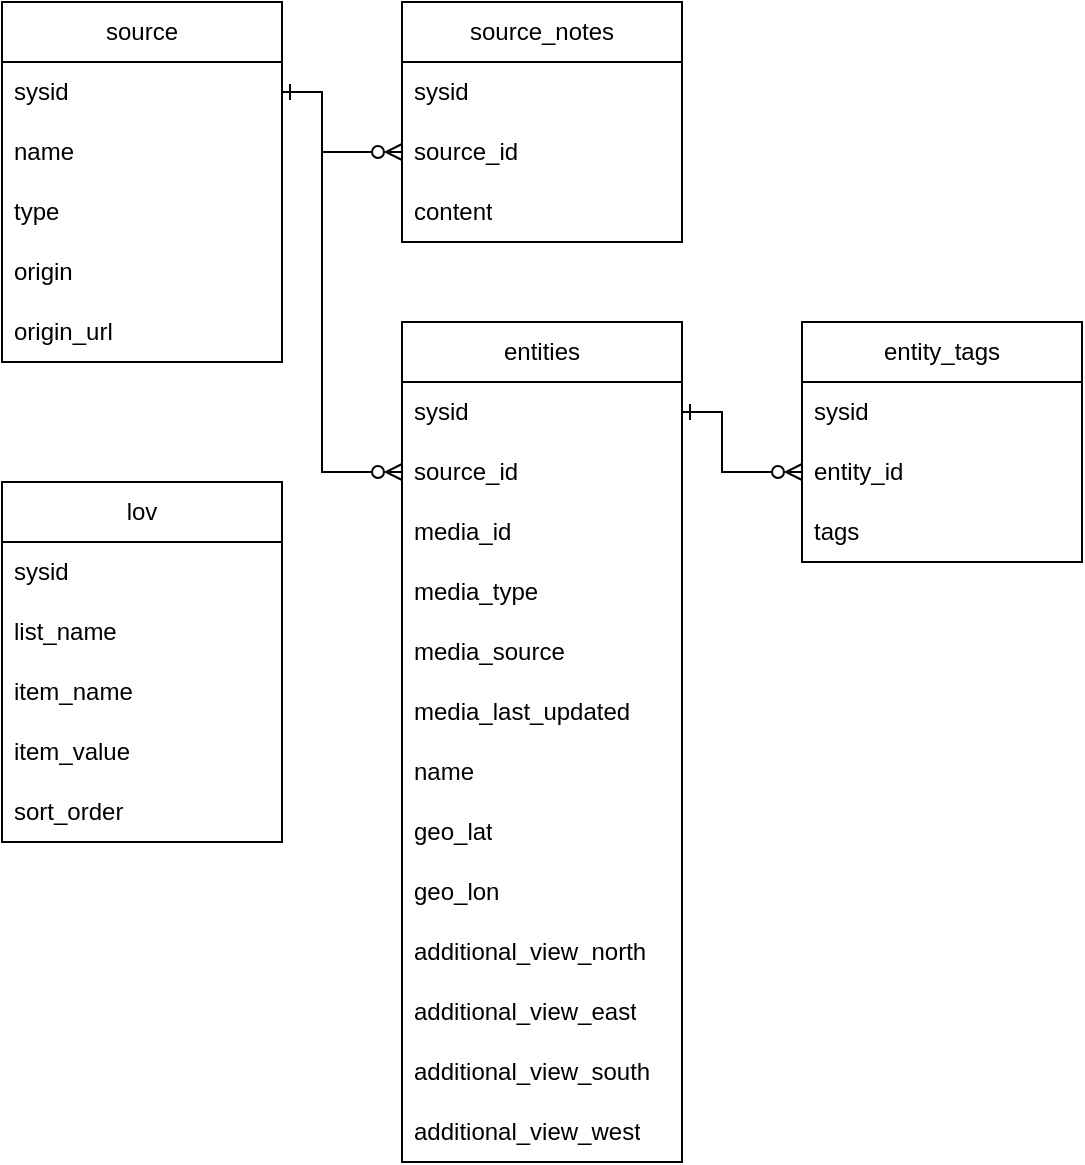 <mxfile version="26.1.1">
  <diagram name="Page-1" id="yVJJ9WMUcYnZzy5GxYFc">
    <mxGraphModel dx="712" dy="745" grid="1" gridSize="10" guides="1" tooltips="1" connect="1" arrows="1" fold="1" page="1" pageScale="1" pageWidth="1100" pageHeight="850" math="0" shadow="0">
      <root>
        <mxCell id="0" />
        <mxCell id="1" parent="0" />
        <mxCell id="NvVDG9numBzIo9xpwMrT-1" value="source" style="swimlane;fontStyle=0;childLayout=stackLayout;horizontal=1;startSize=30;horizontalStack=0;resizeParent=1;resizeParentMax=0;resizeLast=0;collapsible=1;marginBottom=0;whiteSpace=wrap;html=1;" vertex="1" parent="1">
          <mxGeometry x="40" y="40" width="140" height="180" as="geometry" />
        </mxCell>
        <mxCell id="NvVDG9numBzIo9xpwMrT-2" value="sysid" style="text;strokeColor=none;fillColor=none;align=left;verticalAlign=middle;spacingLeft=4;spacingRight=4;overflow=hidden;points=[[0,0.5],[1,0.5]];portConstraint=eastwest;rotatable=0;whiteSpace=wrap;html=1;" vertex="1" parent="NvVDG9numBzIo9xpwMrT-1">
          <mxGeometry y="30" width="140" height="30" as="geometry" />
        </mxCell>
        <mxCell id="NvVDG9numBzIo9xpwMrT-3" value="name" style="text;strokeColor=none;fillColor=none;align=left;verticalAlign=middle;spacingLeft=4;spacingRight=4;overflow=hidden;points=[[0,0.5],[1,0.5]];portConstraint=eastwest;rotatable=0;whiteSpace=wrap;html=1;" vertex="1" parent="NvVDG9numBzIo9xpwMrT-1">
          <mxGeometry y="60" width="140" height="30" as="geometry" />
        </mxCell>
        <mxCell id="NvVDG9numBzIo9xpwMrT-4" value="type" style="text;strokeColor=none;fillColor=none;align=left;verticalAlign=middle;spacingLeft=4;spacingRight=4;overflow=hidden;points=[[0,0.5],[1,0.5]];portConstraint=eastwest;rotatable=0;whiteSpace=wrap;html=1;" vertex="1" parent="NvVDG9numBzIo9xpwMrT-1">
          <mxGeometry y="90" width="140" height="30" as="geometry" />
        </mxCell>
        <mxCell id="NvVDG9numBzIo9xpwMrT-5" value="origin" style="text;strokeColor=none;fillColor=none;align=left;verticalAlign=middle;spacingLeft=4;spacingRight=4;overflow=hidden;points=[[0,0.5],[1,0.5]];portConstraint=eastwest;rotatable=0;whiteSpace=wrap;html=1;" vertex="1" parent="NvVDG9numBzIo9xpwMrT-1">
          <mxGeometry y="120" width="140" height="30" as="geometry" />
        </mxCell>
        <mxCell id="NvVDG9numBzIo9xpwMrT-6" value="origin_url" style="text;strokeColor=none;fillColor=none;align=left;verticalAlign=middle;spacingLeft=4;spacingRight=4;overflow=hidden;points=[[0,0.5],[1,0.5]];portConstraint=eastwest;rotatable=0;whiteSpace=wrap;html=1;" vertex="1" parent="NvVDG9numBzIo9xpwMrT-1">
          <mxGeometry y="150" width="140" height="30" as="geometry" />
        </mxCell>
        <mxCell id="NvVDG9numBzIo9xpwMrT-8" value="source_notes" style="swimlane;fontStyle=0;childLayout=stackLayout;horizontal=1;startSize=30;horizontalStack=0;resizeParent=1;resizeParentMax=0;resizeLast=0;collapsible=1;marginBottom=0;whiteSpace=wrap;html=1;" vertex="1" parent="1">
          <mxGeometry x="240" y="40" width="140" height="120" as="geometry" />
        </mxCell>
        <mxCell id="NvVDG9numBzIo9xpwMrT-9" value="sysid" style="text;strokeColor=none;fillColor=none;align=left;verticalAlign=middle;spacingLeft=4;spacingRight=4;overflow=hidden;points=[[0,0.5],[1,0.5]];portConstraint=eastwest;rotatable=0;whiteSpace=wrap;html=1;" vertex="1" parent="NvVDG9numBzIo9xpwMrT-8">
          <mxGeometry y="30" width="140" height="30" as="geometry" />
        </mxCell>
        <mxCell id="NvVDG9numBzIo9xpwMrT-10" value="source_id" style="text;strokeColor=none;fillColor=none;align=left;verticalAlign=middle;spacingLeft=4;spacingRight=4;overflow=hidden;points=[[0,0.5],[1,0.5]];portConstraint=eastwest;rotatable=0;whiteSpace=wrap;html=1;" vertex="1" parent="NvVDG9numBzIo9xpwMrT-8">
          <mxGeometry y="60" width="140" height="30" as="geometry" />
        </mxCell>
        <mxCell id="NvVDG9numBzIo9xpwMrT-11" value="content" style="text;strokeColor=none;fillColor=none;align=left;verticalAlign=middle;spacingLeft=4;spacingRight=4;overflow=hidden;points=[[0,0.5],[1,0.5]];portConstraint=eastwest;rotatable=0;whiteSpace=wrap;html=1;" vertex="1" parent="NvVDG9numBzIo9xpwMrT-8">
          <mxGeometry y="90" width="140" height="30" as="geometry" />
        </mxCell>
        <mxCell id="NvVDG9numBzIo9xpwMrT-14" style="edgeStyle=orthogonalEdgeStyle;rounded=0;orthogonalLoop=1;jettySize=auto;html=1;entryX=0;entryY=0.5;entryDx=0;entryDy=0;startArrow=ERone;startFill=0;endArrow=ERzeroToMany;endFill=0;" edge="1" parent="1" source="NvVDG9numBzIo9xpwMrT-2" target="NvVDG9numBzIo9xpwMrT-10">
          <mxGeometry relative="1" as="geometry">
            <Array as="points">
              <mxPoint x="200" y="85" />
              <mxPoint x="200" y="115" />
            </Array>
          </mxGeometry>
        </mxCell>
        <mxCell id="NvVDG9numBzIo9xpwMrT-15" value="entities" style="swimlane;fontStyle=0;childLayout=stackLayout;horizontal=1;startSize=30;horizontalStack=0;resizeParent=1;resizeParentMax=0;resizeLast=0;collapsible=1;marginBottom=0;whiteSpace=wrap;html=1;" vertex="1" parent="1">
          <mxGeometry x="240" y="200" width="140" height="420" as="geometry" />
        </mxCell>
        <mxCell id="NvVDG9numBzIo9xpwMrT-16" value="sysid" style="text;strokeColor=none;fillColor=none;align=left;verticalAlign=middle;spacingLeft=4;spacingRight=4;overflow=hidden;points=[[0,0.5],[1,0.5]];portConstraint=eastwest;rotatable=0;whiteSpace=wrap;html=1;" vertex="1" parent="NvVDG9numBzIo9xpwMrT-15">
          <mxGeometry y="30" width="140" height="30" as="geometry" />
        </mxCell>
        <mxCell id="NvVDG9numBzIo9xpwMrT-17" value="source_id" style="text;strokeColor=none;fillColor=none;align=left;verticalAlign=middle;spacingLeft=4;spacingRight=4;overflow=hidden;points=[[0,0.5],[1,0.5]];portConstraint=eastwest;rotatable=0;whiteSpace=wrap;html=1;" vertex="1" parent="NvVDG9numBzIo9xpwMrT-15">
          <mxGeometry y="60" width="140" height="30" as="geometry" />
        </mxCell>
        <mxCell id="NvVDG9numBzIo9xpwMrT-23" value="media_id" style="text;strokeColor=none;fillColor=none;align=left;verticalAlign=middle;spacingLeft=4;spacingRight=4;overflow=hidden;points=[[0,0.5],[1,0.5]];portConstraint=eastwest;rotatable=0;whiteSpace=wrap;html=1;" vertex="1" parent="NvVDG9numBzIo9xpwMrT-15">
          <mxGeometry y="90" width="140" height="30" as="geometry" />
        </mxCell>
        <mxCell id="NvVDG9numBzIo9xpwMrT-19" value="media_type" style="text;strokeColor=none;fillColor=none;align=left;verticalAlign=middle;spacingLeft=4;spacingRight=4;overflow=hidden;points=[[0,0.5],[1,0.5]];portConstraint=eastwest;rotatable=0;whiteSpace=wrap;html=1;" vertex="1" parent="NvVDG9numBzIo9xpwMrT-15">
          <mxGeometry y="120" width="140" height="30" as="geometry" />
        </mxCell>
        <mxCell id="NvVDG9numBzIo9xpwMrT-20" value="media_source" style="text;strokeColor=none;fillColor=none;align=left;verticalAlign=middle;spacingLeft=4;spacingRight=4;overflow=hidden;points=[[0,0.5],[1,0.5]];portConstraint=eastwest;rotatable=0;whiteSpace=wrap;html=1;" vertex="1" parent="NvVDG9numBzIo9xpwMrT-15">
          <mxGeometry y="150" width="140" height="30" as="geometry" />
        </mxCell>
        <mxCell id="NvVDG9numBzIo9xpwMrT-21" value="media_last_updated" style="text;strokeColor=none;fillColor=none;align=left;verticalAlign=middle;spacingLeft=4;spacingRight=4;overflow=hidden;points=[[0,0.5],[1,0.5]];portConstraint=eastwest;rotatable=0;whiteSpace=wrap;html=1;" vertex="1" parent="NvVDG9numBzIo9xpwMrT-15">
          <mxGeometry y="180" width="140" height="30" as="geometry" />
        </mxCell>
        <mxCell id="NvVDG9numBzIo9xpwMrT-24" value="name" style="text;strokeColor=none;fillColor=none;align=left;verticalAlign=middle;spacingLeft=4;spacingRight=4;overflow=hidden;points=[[0,0.5],[1,0.5]];portConstraint=eastwest;rotatable=0;whiteSpace=wrap;html=1;" vertex="1" parent="NvVDG9numBzIo9xpwMrT-15">
          <mxGeometry y="210" width="140" height="30" as="geometry" />
        </mxCell>
        <mxCell id="NvVDG9numBzIo9xpwMrT-25" value="geo_lat" style="text;strokeColor=none;fillColor=none;align=left;verticalAlign=middle;spacingLeft=4;spacingRight=4;overflow=hidden;points=[[0,0.5],[1,0.5]];portConstraint=eastwest;rotatable=0;whiteSpace=wrap;html=1;" vertex="1" parent="NvVDG9numBzIo9xpwMrT-15">
          <mxGeometry y="240" width="140" height="30" as="geometry" />
        </mxCell>
        <mxCell id="NvVDG9numBzIo9xpwMrT-26" value="geo_lon" style="text;strokeColor=none;fillColor=none;align=left;verticalAlign=middle;spacingLeft=4;spacingRight=4;overflow=hidden;points=[[0,0.5],[1,0.5]];portConstraint=eastwest;rotatable=0;whiteSpace=wrap;html=1;" vertex="1" parent="NvVDG9numBzIo9xpwMrT-15">
          <mxGeometry y="270" width="140" height="30" as="geometry" />
        </mxCell>
        <mxCell id="NvVDG9numBzIo9xpwMrT-27" value="additional_view_north" style="text;strokeColor=none;fillColor=none;align=left;verticalAlign=middle;spacingLeft=4;spacingRight=4;overflow=hidden;points=[[0,0.5],[1,0.5]];portConstraint=eastwest;rotatable=0;whiteSpace=wrap;html=1;" vertex="1" parent="NvVDG9numBzIo9xpwMrT-15">
          <mxGeometry y="300" width="140" height="30" as="geometry" />
        </mxCell>
        <mxCell id="NvVDG9numBzIo9xpwMrT-28" value="additional_view_east" style="text;strokeColor=none;fillColor=none;align=left;verticalAlign=middle;spacingLeft=4;spacingRight=4;overflow=hidden;points=[[0,0.5],[1,0.5]];portConstraint=eastwest;rotatable=0;whiteSpace=wrap;html=1;" vertex="1" parent="NvVDG9numBzIo9xpwMrT-15">
          <mxGeometry y="330" width="140" height="30" as="geometry" />
        </mxCell>
        <mxCell id="NvVDG9numBzIo9xpwMrT-29" value="additional_view_south" style="text;strokeColor=none;fillColor=none;align=left;verticalAlign=middle;spacingLeft=4;spacingRight=4;overflow=hidden;points=[[0,0.5],[1,0.5]];portConstraint=eastwest;rotatable=0;whiteSpace=wrap;html=1;" vertex="1" parent="NvVDG9numBzIo9xpwMrT-15">
          <mxGeometry y="360" width="140" height="30" as="geometry" />
        </mxCell>
        <mxCell id="NvVDG9numBzIo9xpwMrT-30" value="additional_view_west" style="text;strokeColor=none;fillColor=none;align=left;verticalAlign=middle;spacingLeft=4;spacingRight=4;overflow=hidden;points=[[0,0.5],[1,0.5]];portConstraint=eastwest;rotatable=0;whiteSpace=wrap;html=1;" vertex="1" parent="NvVDG9numBzIo9xpwMrT-15">
          <mxGeometry y="390" width="140" height="30" as="geometry" />
        </mxCell>
        <mxCell id="NvVDG9numBzIo9xpwMrT-22" style="edgeStyle=orthogonalEdgeStyle;rounded=0;orthogonalLoop=1;jettySize=auto;html=1;startArrow=ERone;startFill=0;endArrow=ERzeroToMany;endFill=0;exitX=1;exitY=0.5;exitDx=0;exitDy=0;entryX=0;entryY=0.5;entryDx=0;entryDy=0;" edge="1" parent="1" source="NvVDG9numBzIo9xpwMrT-2" target="NvVDG9numBzIo9xpwMrT-17">
          <mxGeometry relative="1" as="geometry">
            <mxPoint x="190" y="95" as="sourcePoint" />
            <mxPoint x="210" y="190" as="targetPoint" />
            <Array as="points">
              <mxPoint x="200" y="85" />
              <mxPoint x="200" y="275" />
            </Array>
          </mxGeometry>
        </mxCell>
        <mxCell id="NvVDG9numBzIo9xpwMrT-32" value="entity_tags" style="swimlane;fontStyle=0;childLayout=stackLayout;horizontal=1;startSize=30;horizontalStack=0;resizeParent=1;resizeParentMax=0;resizeLast=0;collapsible=1;marginBottom=0;whiteSpace=wrap;html=1;" vertex="1" parent="1">
          <mxGeometry x="440" y="200" width="140" height="120" as="geometry" />
        </mxCell>
        <mxCell id="NvVDG9numBzIo9xpwMrT-33" value="sysid" style="text;strokeColor=none;fillColor=none;align=left;verticalAlign=middle;spacingLeft=4;spacingRight=4;overflow=hidden;points=[[0,0.5],[1,0.5]];portConstraint=eastwest;rotatable=0;whiteSpace=wrap;html=1;" vertex="1" parent="NvVDG9numBzIo9xpwMrT-32">
          <mxGeometry y="30" width="140" height="30" as="geometry" />
        </mxCell>
        <mxCell id="NvVDG9numBzIo9xpwMrT-46" value="entity_id" style="text;strokeColor=none;fillColor=none;align=left;verticalAlign=middle;spacingLeft=4;spacingRight=4;overflow=hidden;points=[[0,0.5],[1,0.5]];portConstraint=eastwest;rotatable=0;whiteSpace=wrap;html=1;" vertex="1" parent="NvVDG9numBzIo9xpwMrT-32">
          <mxGeometry y="60" width="140" height="30" as="geometry" />
        </mxCell>
        <mxCell id="NvVDG9numBzIo9xpwMrT-48" value="tags" style="text;strokeColor=none;fillColor=none;align=left;verticalAlign=middle;spacingLeft=4;spacingRight=4;overflow=hidden;points=[[0,0.5],[1,0.5]];portConstraint=eastwest;rotatable=0;whiteSpace=wrap;html=1;" vertex="1" parent="NvVDG9numBzIo9xpwMrT-32">
          <mxGeometry y="90" width="140" height="30" as="geometry" />
        </mxCell>
        <mxCell id="NvVDG9numBzIo9xpwMrT-47" style="edgeStyle=orthogonalEdgeStyle;rounded=0;orthogonalLoop=1;jettySize=auto;html=1;startArrow=ERone;startFill=0;endArrow=ERzeroToMany;endFill=0;" edge="1" parent="1" source="NvVDG9numBzIo9xpwMrT-16" target="NvVDG9numBzIo9xpwMrT-46">
          <mxGeometry relative="1" as="geometry">
            <Array as="points">
              <mxPoint x="400" y="245" />
              <mxPoint x="400" y="275" />
            </Array>
          </mxGeometry>
        </mxCell>
        <mxCell id="NvVDG9numBzIo9xpwMrT-49" value="lov" style="swimlane;fontStyle=0;childLayout=stackLayout;horizontal=1;startSize=30;horizontalStack=0;resizeParent=1;resizeParentMax=0;resizeLast=0;collapsible=1;marginBottom=0;whiteSpace=wrap;html=1;" vertex="1" parent="1">
          <mxGeometry x="40" y="280" width="140" height="180" as="geometry" />
        </mxCell>
        <mxCell id="NvVDG9numBzIo9xpwMrT-50" value="sysid" style="text;strokeColor=none;fillColor=none;align=left;verticalAlign=middle;spacingLeft=4;spacingRight=4;overflow=hidden;points=[[0,0.5],[1,0.5]];portConstraint=eastwest;rotatable=0;whiteSpace=wrap;html=1;" vertex="1" parent="NvVDG9numBzIo9xpwMrT-49">
          <mxGeometry y="30" width="140" height="30" as="geometry" />
        </mxCell>
        <mxCell id="NvVDG9numBzIo9xpwMrT-51" value="list_name" style="text;strokeColor=none;fillColor=none;align=left;verticalAlign=middle;spacingLeft=4;spacingRight=4;overflow=hidden;points=[[0,0.5],[1,0.5]];portConstraint=eastwest;rotatable=0;whiteSpace=wrap;html=1;" vertex="1" parent="NvVDG9numBzIo9xpwMrT-49">
          <mxGeometry y="60" width="140" height="30" as="geometry" />
        </mxCell>
        <mxCell id="NvVDG9numBzIo9xpwMrT-54" value="item_name" style="text;strokeColor=none;fillColor=none;align=left;verticalAlign=middle;spacingLeft=4;spacingRight=4;overflow=hidden;points=[[0,0.5],[1,0.5]];portConstraint=eastwest;rotatable=0;whiteSpace=wrap;html=1;" vertex="1" parent="NvVDG9numBzIo9xpwMrT-49">
          <mxGeometry y="90" width="140" height="30" as="geometry" />
        </mxCell>
        <mxCell id="NvVDG9numBzIo9xpwMrT-52" value="item_value" style="text;strokeColor=none;fillColor=none;align=left;verticalAlign=middle;spacingLeft=4;spacingRight=4;overflow=hidden;points=[[0,0.5],[1,0.5]];portConstraint=eastwest;rotatable=0;whiteSpace=wrap;html=1;" vertex="1" parent="NvVDG9numBzIo9xpwMrT-49">
          <mxGeometry y="120" width="140" height="30" as="geometry" />
        </mxCell>
        <mxCell id="NvVDG9numBzIo9xpwMrT-55" value="sort_order" style="text;strokeColor=none;fillColor=none;align=left;verticalAlign=middle;spacingLeft=4;spacingRight=4;overflow=hidden;points=[[0,0.5],[1,0.5]];portConstraint=eastwest;rotatable=0;whiteSpace=wrap;html=1;" vertex="1" parent="NvVDG9numBzIo9xpwMrT-49">
          <mxGeometry y="150" width="140" height="30" as="geometry" />
        </mxCell>
      </root>
    </mxGraphModel>
  </diagram>
</mxfile>
